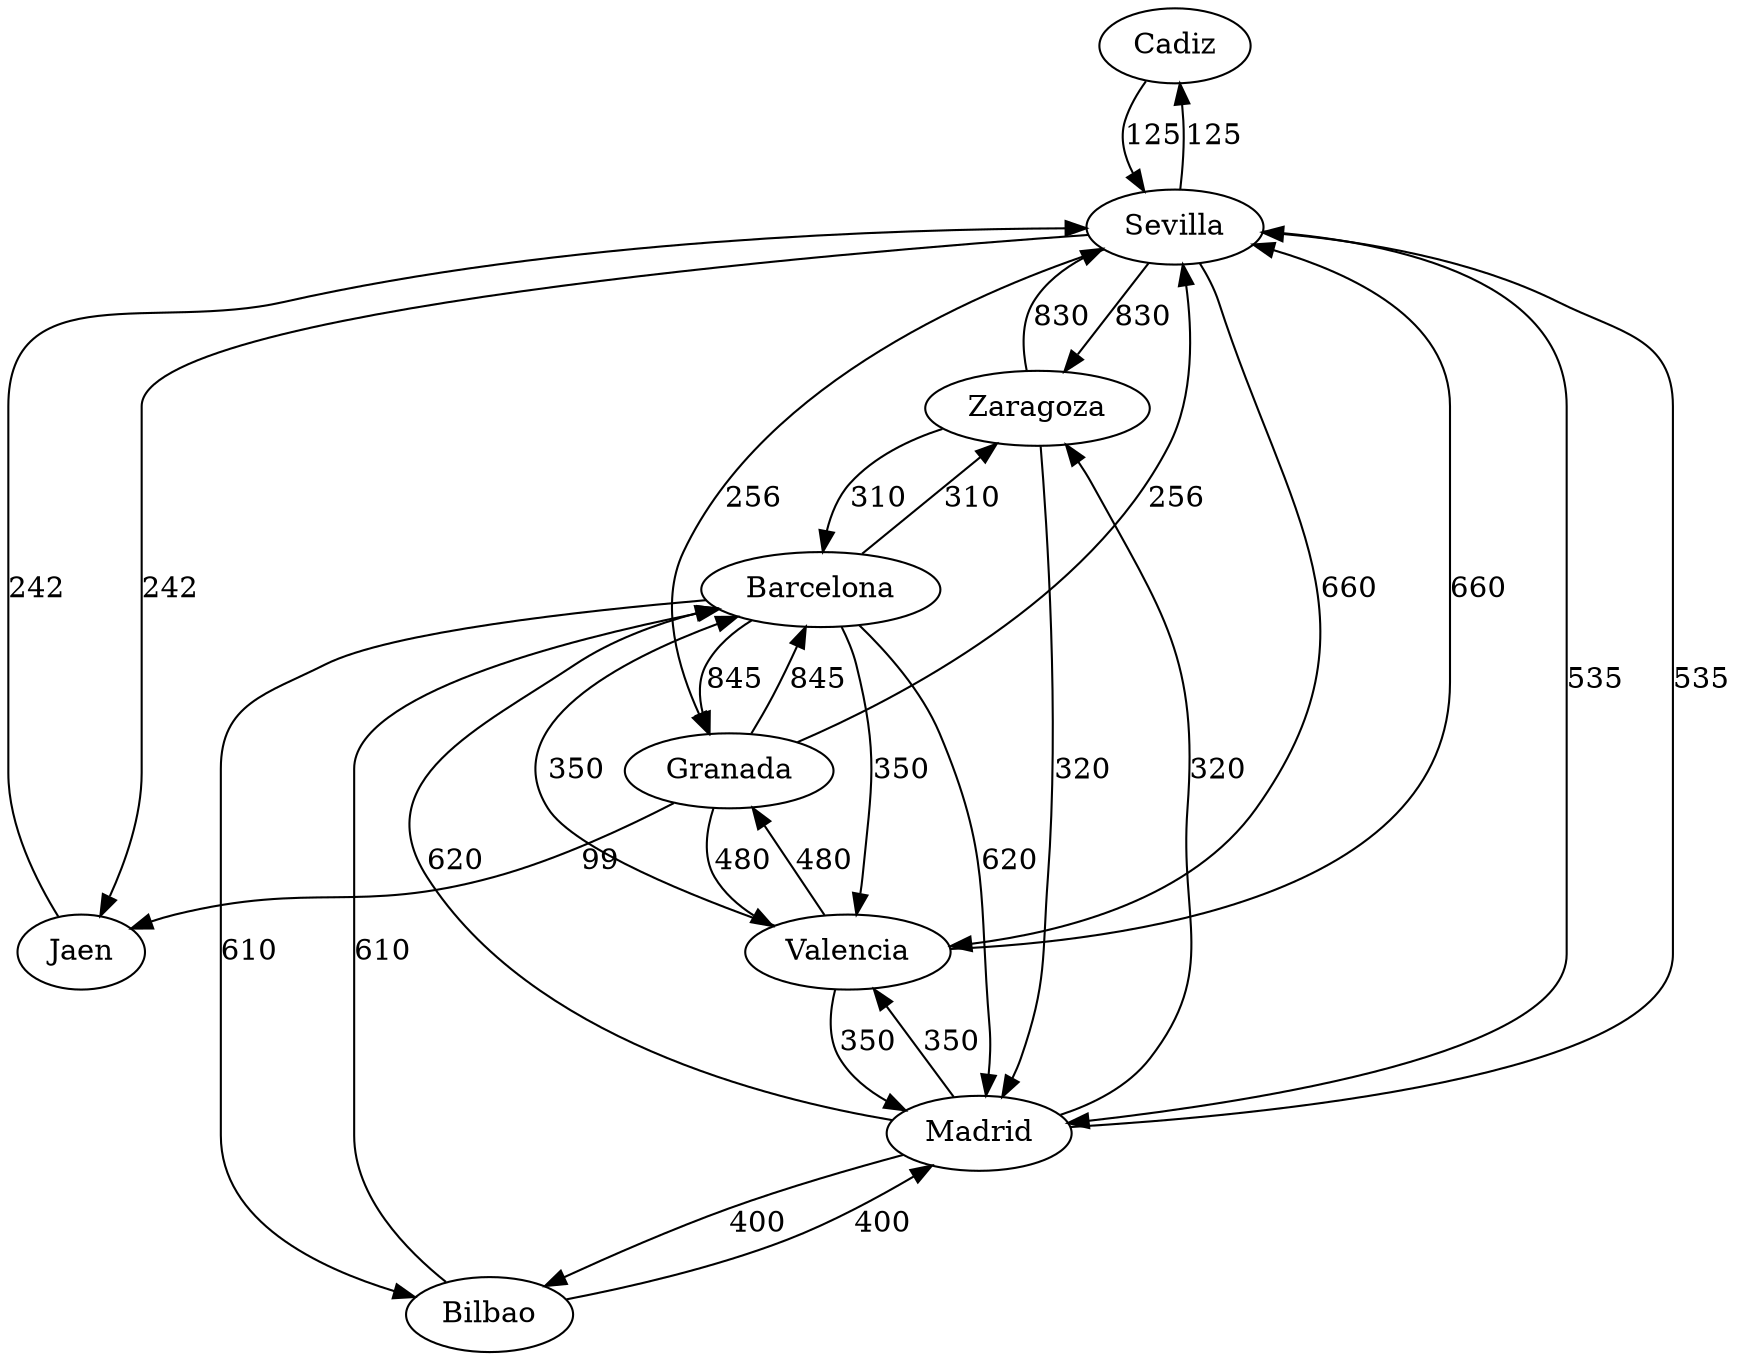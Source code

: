 digraph G { 
Cadiz -> Sevilla [label="125"];
Sevilla -> Cadiz [label="125"];
Sevilla -> Granada [label="256"];
Sevilla -> Jaen [label="242"];
Sevilla -> Madrid [label="535"];
Sevilla -> Valencia [label="660"];
Sevilla -> Zaragoza [label="830"];
Granada -> Sevilla [label="256"];
Granada -> Jaen [label="99"];
Granada -> Barcelona [label="845"];
Granada -> Valencia [label="480"];
Jaen -> Sevilla [label="242"];
Madrid -> Sevilla [label="535"];
Madrid -> Barcelona [label="620"];
Madrid -> Valencia [label="350"];
Madrid -> Zaragoza [label="320"];
Madrid -> Bilbao [label="400"];
Barcelona -> Granada [label="845"];
Barcelona -> Madrid [label="620"];
Barcelona -> Valencia [label="350"];
Barcelona -> Zaragoza [label="310"];
Barcelona -> Bilbao [label="610"];
Valencia -> Sevilla [label="660"];
Valencia -> Granada [label="480"];
Valencia -> Madrid [label="350"];
Valencia -> Barcelona [label="350"];
Zaragoza -> Sevilla [label="830"];
Zaragoza -> Madrid [label="320"];
Zaragoza -> Barcelona [label="310"];
Bilbao -> Madrid [label="400"];
Bilbao -> Barcelona [label="610"];
}